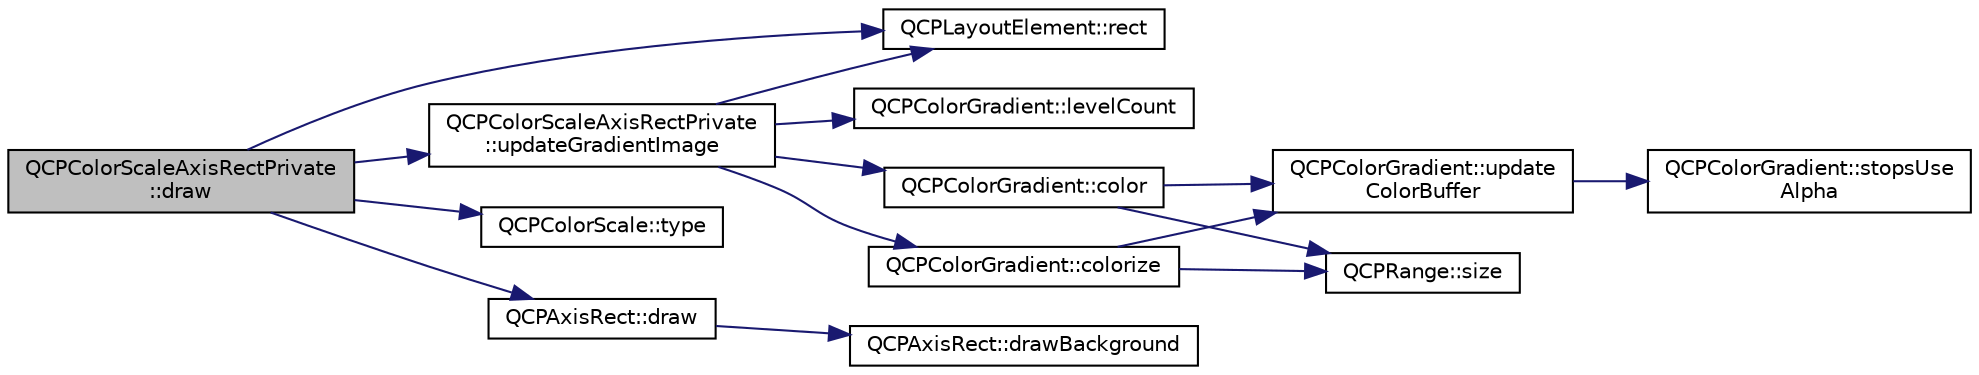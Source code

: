 digraph "QCPColorScaleAxisRectPrivate::draw"
{
  edge [fontname="Helvetica",fontsize="10",labelfontname="Helvetica",labelfontsize="10"];
  node [fontname="Helvetica",fontsize="10",shape=record];
  rankdir="LR";
  Node35 [label="QCPColorScaleAxisRectPrivate\l::draw",height=0.2,width=0.4,color="black", fillcolor="grey75", style="filled", fontcolor="black"];
  Node35 -> Node36 [color="midnightblue",fontsize="10",style="solid",fontname="Helvetica"];
  Node36 [label="QCPColorScaleAxisRectPrivate\l::updateGradientImage",height=0.2,width=0.4,color="black", fillcolor="white", style="filled",URL="$class_q_c_p_color_scale_axis_rect_private.html#a73754cab312aeaddea1bfcc67cc079ac"];
  Node36 -> Node37 [color="midnightblue",fontsize="10",style="solid",fontname="Helvetica"];
  Node37 [label="QCPLayoutElement::rect",height=0.2,width=0.4,color="black", fillcolor="white", style="filled",URL="$class_q_c_p_layout_element.html#a208effccfe2cca4a0eaf9393e60f2dd4"];
  Node36 -> Node38 [color="midnightblue",fontsize="10",style="solid",fontname="Helvetica"];
  Node38 [label="QCPColorGradient::levelCount",height=0.2,width=0.4,color="black", fillcolor="white", style="filled",URL="$class_q_c_p_color_gradient.html#ac4b9d7034fc3b6c76318b05075367090"];
  Node36 -> Node39 [color="midnightblue",fontsize="10",style="solid",fontname="Helvetica"];
  Node39 [label="QCPColorGradient::colorize",height=0.2,width=0.4,color="black", fillcolor="white", style="filled",URL="$class_q_c_p_color_gradient.html#aaf423ceb943e177b0ed2c48c811d83dc"];
  Node39 -> Node40 [color="midnightblue",fontsize="10",style="solid",fontname="Helvetica"];
  Node40 [label="QCPColorGradient::update\lColorBuffer",height=0.2,width=0.4,color="black", fillcolor="white", style="filled",URL="$class_q_c_p_color_gradient.html#a353f15ab3ab586eebf1f6b58c3e2707b"];
  Node40 -> Node41 [color="midnightblue",fontsize="10",style="solid",fontname="Helvetica"];
  Node41 [label="QCPColorGradient::stopsUse\lAlpha",height=0.2,width=0.4,color="black", fillcolor="white", style="filled",URL="$class_q_c_p_color_gradient.html#a137b368ea8829a871974add6e4883c71"];
  Node39 -> Node42 [color="midnightblue",fontsize="10",style="solid",fontname="Helvetica"];
  Node42 [label="QCPRange::size",height=0.2,width=0.4,color="black", fillcolor="white", style="filled",URL="$class_q_c_p_range.html#a62326e7cc4316b96df6a60813230e63f"];
  Node36 -> Node43 [color="midnightblue",fontsize="10",style="solid",fontname="Helvetica"];
  Node43 [label="QCPColorGradient::color",height=0.2,width=0.4,color="black", fillcolor="white", style="filled",URL="$class_q_c_p_color_gradient.html#a0599545c859268b025d2060dea741cea"];
  Node43 -> Node40 [color="midnightblue",fontsize="10",style="solid",fontname="Helvetica"];
  Node43 -> Node42 [color="midnightblue",fontsize="10",style="solid",fontname="Helvetica"];
  Node35 -> Node44 [color="midnightblue",fontsize="10",style="solid",fontname="Helvetica"];
  Node44 [label="QCPColorScale::type",height=0.2,width=0.4,color="black", fillcolor="white", style="filled",URL="$class_q_c_p_color_scale.html#a85d7e286fbfc0c04c4b480aff3cb66fb"];
  Node35 -> Node37 [color="midnightblue",fontsize="10",style="solid",fontname="Helvetica"];
  Node35 -> Node45 [color="midnightblue",fontsize="10",style="solid",fontname="Helvetica"];
  Node45 [label="QCPAxisRect::draw",height=0.2,width=0.4,color="black", fillcolor="white", style="filled",URL="$class_q_c_p_axis_rect.html#af710c50530e370539a4439d6c4db9090"];
  Node45 -> Node46 [color="midnightblue",fontsize="10",style="solid",fontname="Helvetica"];
  Node46 [label="QCPAxisRect::drawBackground",height=0.2,width=0.4,color="black", fillcolor="white", style="filled",URL="$class_q_c_p_axis_rect.html#ab49d338d1ce74b476fcead5b32cf06dc"];
}
